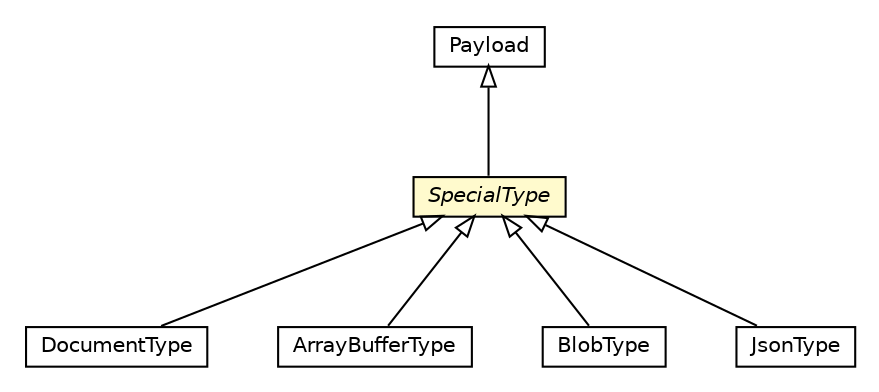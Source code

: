 #!/usr/local/bin/dot
#
# Class diagram 
# Generated by UMLGraph version R5_6-24-gf6e263 (http://www.umlgraph.org/)
#

digraph G {
	edge [fontname="Helvetica",fontsize=10,labelfontname="Helvetica",labelfontsize=10];
	node [fontname="Helvetica",fontsize=10,shape=plaintext];
	nodesep=0.25;
	ranksep=0.5;
	// io.reinert.requestor.Payload
	c34667 [label=<<table title="io.reinert.requestor.Payload" border="0" cellborder="1" cellspacing="0" cellpadding="2" port="p" href="../Payload.html">
		<tr><td><table border="0" cellspacing="0" cellpadding="1">
<tr><td align="center" balign="center"> Payload </td></tr>
		</table></td></tr>
		</table>>, URL="../Payload.html", fontname="Helvetica", fontcolor="black", fontsize=10.0];
	// io.reinert.requestor.types.SpecialType
	c34766 [label=<<table title="io.reinert.requestor.types.SpecialType" border="0" cellborder="1" cellspacing="0" cellpadding="2" port="p" bgcolor="lemonChiffon" href="./SpecialType.html">
		<tr><td><table border="0" cellspacing="0" cellpadding="1">
<tr><td align="center" balign="center"><font face="Helvetica-Oblique"> SpecialType </font></td></tr>
		</table></td></tr>
		</table>>, URL="./SpecialType.html", fontname="Helvetica", fontcolor="black", fontsize=10.0];
	// io.reinert.requestor.types.DocumentType
	c34767 [label=<<table title="io.reinert.requestor.types.DocumentType" border="0" cellborder="1" cellspacing="0" cellpadding="2" port="p" href="./DocumentType.html">
		<tr><td><table border="0" cellspacing="0" cellpadding="1">
<tr><td align="center" balign="center"> DocumentType </td></tr>
		</table></td></tr>
		</table>>, URL="./DocumentType.html", fontname="Helvetica", fontcolor="black", fontsize=10.0];
	// io.reinert.requestor.types.ArrayBufferType
	c34768 [label=<<table title="io.reinert.requestor.types.ArrayBufferType" border="0" cellborder="1" cellspacing="0" cellpadding="2" port="p" href="./ArrayBufferType.html">
		<tr><td><table border="0" cellspacing="0" cellpadding="1">
<tr><td align="center" balign="center"> ArrayBufferType </td></tr>
		</table></td></tr>
		</table>>, URL="./ArrayBufferType.html", fontname="Helvetica", fontcolor="black", fontsize=10.0];
	// io.reinert.requestor.types.BlobType
	c34769 [label=<<table title="io.reinert.requestor.types.BlobType" border="0" cellborder="1" cellspacing="0" cellpadding="2" port="p" href="./BlobType.html">
		<tr><td><table border="0" cellspacing="0" cellpadding="1">
<tr><td align="center" balign="center"> BlobType </td></tr>
		</table></td></tr>
		</table>>, URL="./BlobType.html", fontname="Helvetica", fontcolor="black", fontsize=10.0];
	// io.reinert.requestor.types.JsonType
	c34770 [label=<<table title="io.reinert.requestor.types.JsonType" border="0" cellborder="1" cellspacing="0" cellpadding="2" port="p" href="./JsonType.html">
		<tr><td><table border="0" cellspacing="0" cellpadding="1">
<tr><td align="center" balign="center"> JsonType </td></tr>
		</table></td></tr>
		</table>>, URL="./JsonType.html", fontname="Helvetica", fontcolor="black", fontsize=10.0];
	//io.reinert.requestor.types.SpecialType extends io.reinert.requestor.Payload
	c34667:p -> c34766:p [dir=back,arrowtail=empty];
	//io.reinert.requestor.types.DocumentType extends io.reinert.requestor.types.SpecialType
	c34766:p -> c34767:p [dir=back,arrowtail=empty];
	//io.reinert.requestor.types.ArrayBufferType extends io.reinert.requestor.types.SpecialType
	c34766:p -> c34768:p [dir=back,arrowtail=empty];
	//io.reinert.requestor.types.BlobType extends io.reinert.requestor.types.SpecialType
	c34766:p -> c34769:p [dir=back,arrowtail=empty];
	//io.reinert.requestor.types.JsonType extends io.reinert.requestor.types.SpecialType
	c34766:p -> c34770:p [dir=back,arrowtail=empty];
}

